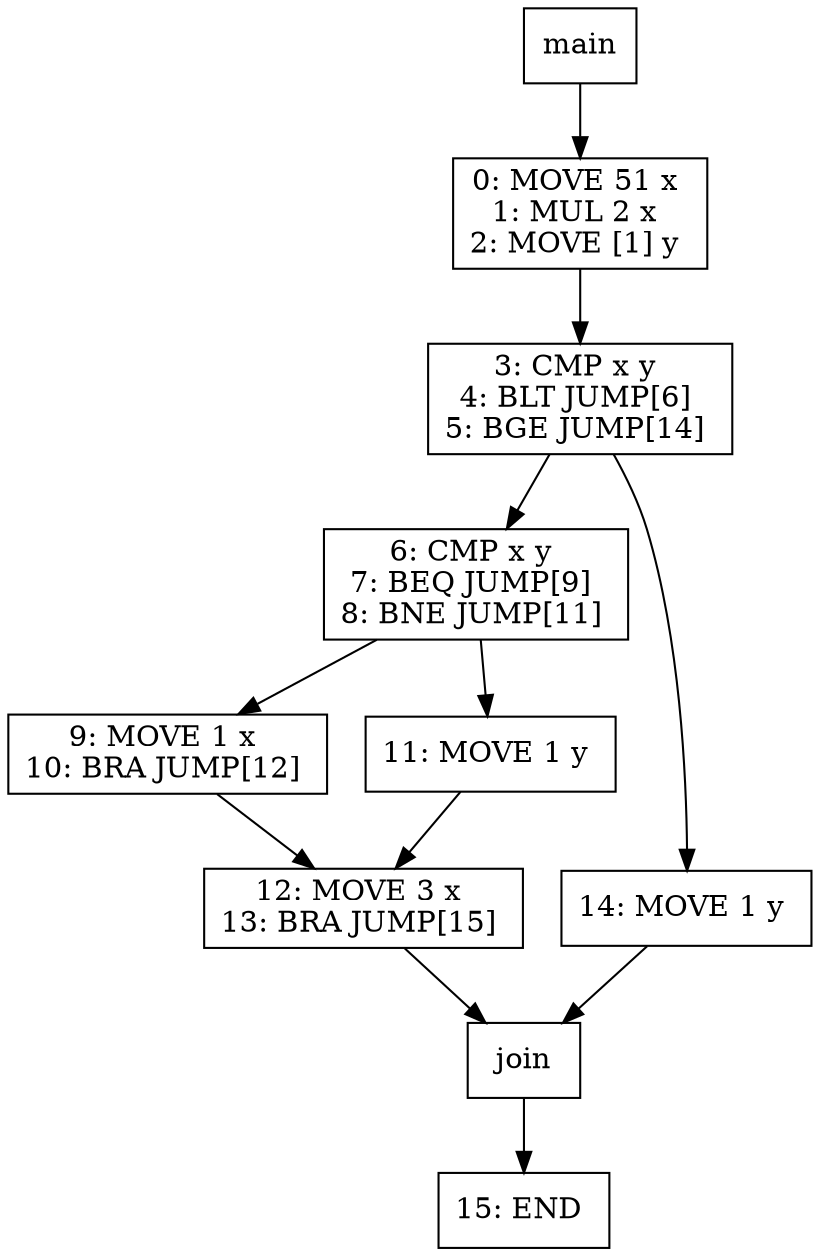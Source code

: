 digraph test001 {
node [shape=box]
1[label="main"]
1 -> 3
3[label="0: MOVE 51 x 
1: MUL 2 x 
2: MOVE [1] y 
"]
3 -> 5
5[label="3: CMP x y 
4: BLT JUMP[6] 
5: BGE JUMP[14] 
"]
5 -> 7
7[label="6: CMP x y 
7: BEQ JUMP[9] 
8: BNE JUMP[11] 
"]
7 -> 9
9[label="9: MOVE 1 x 
10: BRA JUMP[12] 
"]
9 -> 8
8[label="12: MOVE 3 x 
13: BRA JUMP[15] 
"]
8 -> 6
6[label="join"]
6 -> 13
13[label="15: END 
"]
7 -> 10
10[label="11: MOVE 1 y 
"]
10 -> 8
5 -> 12
12[label="14: MOVE 1 y 
"]
12 -> 6
}
